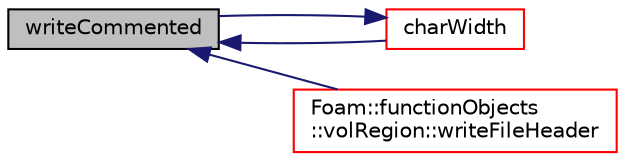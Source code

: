 digraph "writeCommented"
{
  bgcolor="transparent";
  edge [fontname="Helvetica",fontsize="10",labelfontname="Helvetica",labelfontsize="10"];
  node [fontname="Helvetica",fontsize="10",shape=record];
  rankdir="LR";
  Node101 [label="writeCommented",height=0.2,width=0.4,color="black", fillcolor="grey75", style="filled", fontcolor="black"];
  Node101 -> Node102 [dir="back",color="midnightblue",fontsize="10",style="solid",fontname="Helvetica"];
  Node102 [label="charWidth",height=0.2,width=0.4,color="red",URL="$a27245.html#a45ae5ac43c2825d7d39acd8b37a3fd0b",tooltip="Return width of character stream output. "];
  Node102 -> Node101 [dir="back",color="midnightblue",fontsize="10",style="solid",fontname="Helvetica"];
  Node101 -> Node122 [dir="back",color="midnightblue",fontsize="10",style="solid",fontname="Helvetica"];
  Node122 [label="Foam::functionObjects\l::volRegion::writeFileHeader",height=0.2,width=0.4,color="red",URL="$a23441.html#a0f86fd71532d699e40f4307d6165579a",tooltip="Output file header information. "];
}
